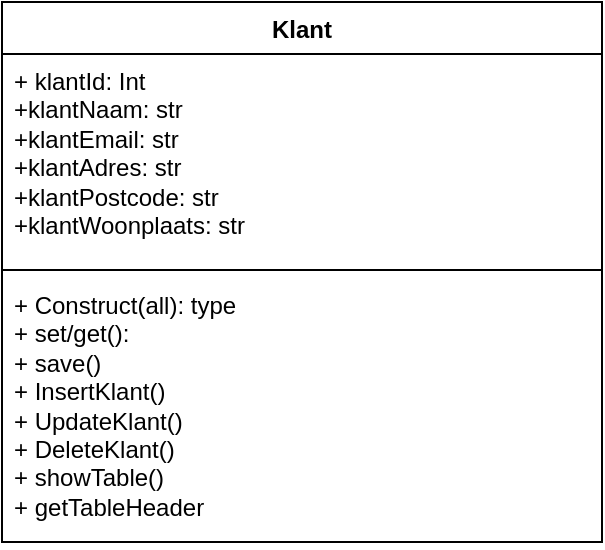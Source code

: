 <mxfile version="27.0.9">
  <diagram name="Pagina-1" id="dzrelT_4HTc7cybqIsIr">
    <mxGraphModel dx="1042" dy="626" grid="1" gridSize="10" guides="1" tooltips="1" connect="1" arrows="1" fold="1" page="1" pageScale="1" pageWidth="827" pageHeight="1169" math="0" shadow="0">
      <root>
        <mxCell id="0" />
        <mxCell id="1" parent="0" />
        <mxCell id="zCQrC9-6T9slEHgKELYT-1" value="Klant" style="swimlane;fontStyle=1;align=center;verticalAlign=top;childLayout=stackLayout;horizontal=1;startSize=26;horizontalStack=0;resizeParent=1;resizeParentMax=0;resizeLast=0;collapsible=1;marginBottom=0;whiteSpace=wrap;html=1;" parent="1" vertex="1">
          <mxGeometry x="190" y="180" width="300" height="270" as="geometry" />
        </mxCell>
        <mxCell id="zCQrC9-6T9slEHgKELYT-2" value="+ klantId: Int&lt;div&gt;+klantNaam: str&lt;/div&gt;&lt;div&gt;+klantEmail: str&lt;/div&gt;&lt;div&gt;+klantAdres: str&lt;/div&gt;&lt;div&gt;+klantPostcode: str&lt;/div&gt;&lt;div&gt;+klantWoonplaats: str&lt;br&gt;&lt;div&gt;&lt;br&gt;&lt;/div&gt;&lt;/div&gt;" style="text;strokeColor=none;fillColor=none;align=left;verticalAlign=top;spacingLeft=4;spacingRight=4;overflow=hidden;rotatable=0;points=[[0,0.5],[1,0.5]];portConstraint=eastwest;whiteSpace=wrap;html=1;" parent="zCQrC9-6T9slEHgKELYT-1" vertex="1">
          <mxGeometry y="26" width="300" height="104" as="geometry" />
        </mxCell>
        <mxCell id="zCQrC9-6T9slEHgKELYT-3" value="" style="line;strokeWidth=1;fillColor=none;align=left;verticalAlign=middle;spacingTop=-1;spacingLeft=3;spacingRight=3;rotatable=0;labelPosition=right;points=[];portConstraint=eastwest;strokeColor=inherit;" parent="zCQrC9-6T9slEHgKELYT-1" vertex="1">
          <mxGeometry y="130" width="300" height="8" as="geometry" />
        </mxCell>
        <mxCell id="zCQrC9-6T9slEHgKELYT-4" value="+ Construct(all): type&lt;div&gt;+ set/get():&lt;/div&gt;&lt;div&gt;+ save()&lt;/div&gt;&lt;div&gt;+ InsertKlant()&lt;/div&gt;&lt;div&gt;+ UpdateKlant()&lt;/div&gt;&lt;div&gt;+ DeleteKlant()&lt;/div&gt;&lt;div&gt;+ showTable()&lt;/div&gt;&lt;div&gt;+ getTableHeader&lt;br&gt;&lt;div&gt;&lt;br&gt;&lt;/div&gt;&lt;/div&gt;" style="text;strokeColor=none;fillColor=none;align=left;verticalAlign=top;spacingLeft=4;spacingRight=4;overflow=hidden;rotatable=0;points=[[0,0.5],[1,0.5]];portConstraint=eastwest;whiteSpace=wrap;html=1;" parent="zCQrC9-6T9slEHgKELYT-1" vertex="1">
          <mxGeometry y="138" width="300" height="132" as="geometry" />
        </mxCell>
      </root>
    </mxGraphModel>
  </diagram>
</mxfile>
